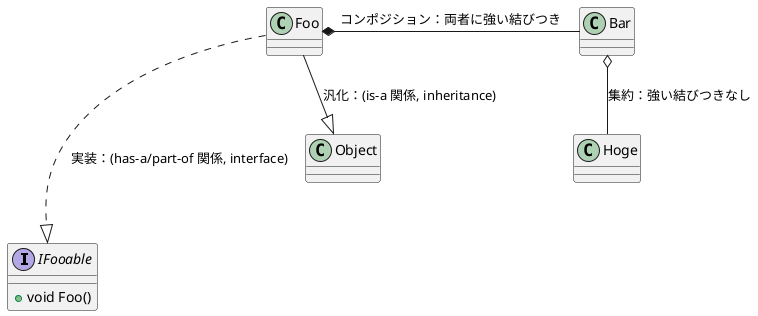 @startuml
interface IFooable {
    + void Foo()
}

class Object {
}

class Foo {
}

class Bar {
}

class Hoge {
}

Foo ...|> IFooable: 実装：(has-a/part-of 関係, interface)
Foo --|> Object: 汎化：(is-a 関係, inheritance)
Foo *- Bar: コンポジション：両者に強い結びつき
Bar o-- Hoge: 集約：強い結びつきなし
@enduml
